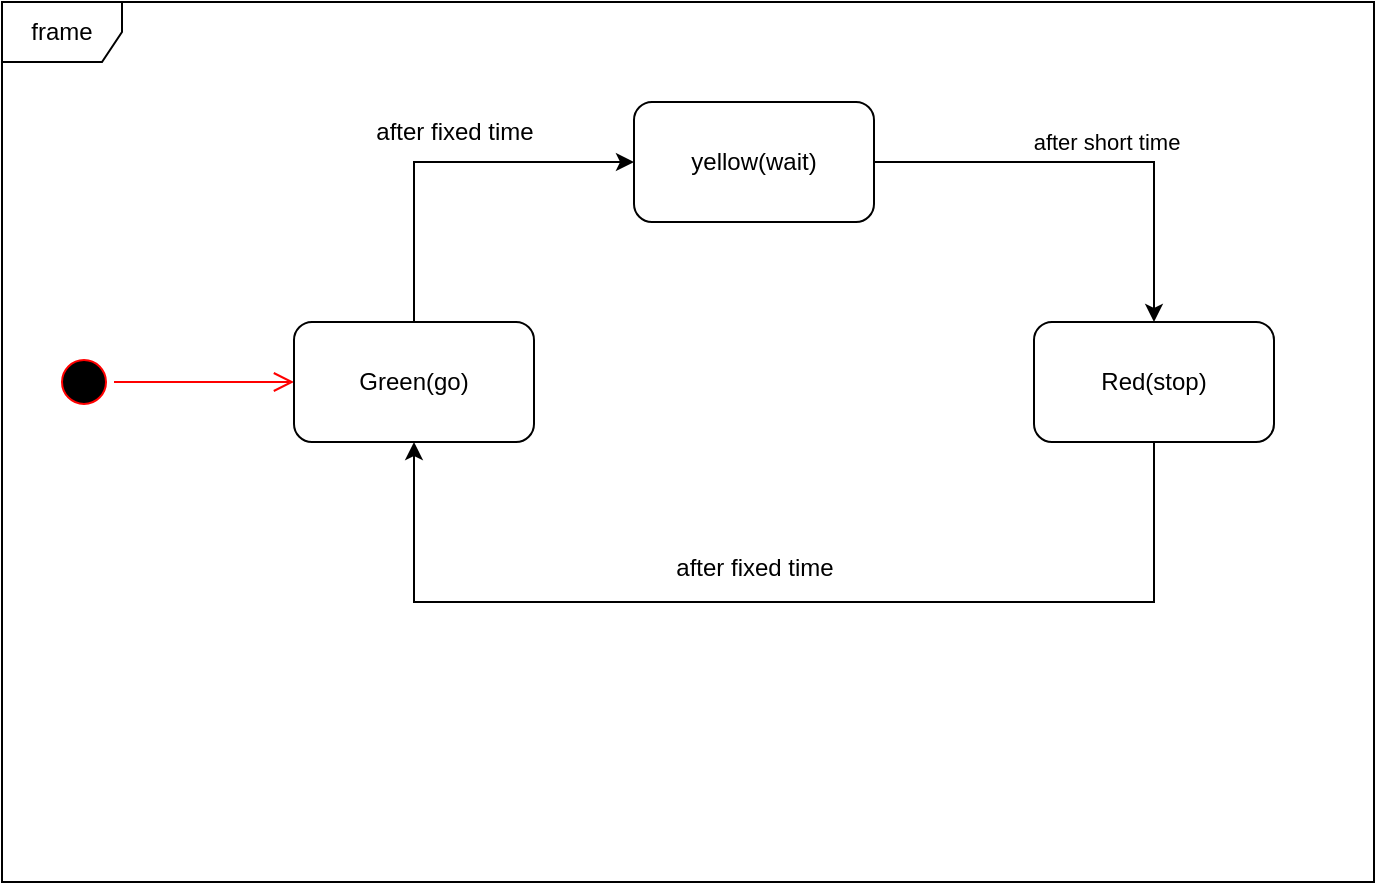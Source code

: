 <mxfile version="25.0.2">
  <diagram name="第 1 页" id="JzUMqz-kVR1O4EAyw5JA">
    <mxGraphModel dx="906" dy="682" grid="1" gridSize="10" guides="1" tooltips="1" connect="1" arrows="1" fold="1" page="1" pageScale="1" pageWidth="827" pageHeight="1169" math="0" shadow="0">
      <root>
        <mxCell id="0" />
        <mxCell id="1" parent="0" />
        <mxCell id="vJkOGQgTTchx4MkxZoRq-4" value="" style="ellipse;html=1;shape=startState;fillColor=#000000;strokeColor=#ff0000;" vertex="1" parent="1">
          <mxGeometry x="140" y="305" width="30" height="30" as="geometry" />
        </mxCell>
        <mxCell id="vJkOGQgTTchx4MkxZoRq-5" value="" style="edgeStyle=orthogonalEdgeStyle;html=1;verticalAlign=bottom;endArrow=open;endSize=8;strokeColor=#ff0000;rounded=0;entryX=0;entryY=0.5;entryDx=0;entryDy=0;" edge="1" source="vJkOGQgTTchx4MkxZoRq-4" parent="1" target="vJkOGQgTTchx4MkxZoRq-8">
          <mxGeometry relative="1" as="geometry">
            <mxPoint x="250" y="235" as="targetPoint" />
          </mxGeometry>
        </mxCell>
        <mxCell id="vJkOGQgTTchx4MkxZoRq-6" value="frame" style="shape=umlFrame;whiteSpace=wrap;html=1;pointerEvents=0;" vertex="1" parent="1">
          <mxGeometry x="114" y="130" width="686" height="440" as="geometry" />
        </mxCell>
        <mxCell id="vJkOGQgTTchx4MkxZoRq-11" style="edgeStyle=orthogonalEdgeStyle;rounded=0;orthogonalLoop=1;jettySize=auto;html=1;entryX=0;entryY=0.5;entryDx=0;entryDy=0;exitX=0.5;exitY=0;exitDx=0;exitDy=0;" edge="1" parent="1" source="vJkOGQgTTchx4MkxZoRq-8" target="vJkOGQgTTchx4MkxZoRq-9">
          <mxGeometry relative="1" as="geometry" />
        </mxCell>
        <mxCell id="vJkOGQgTTchx4MkxZoRq-8" value="Green(go)" style="rounded=1;whiteSpace=wrap;html=1;" vertex="1" parent="1">
          <mxGeometry x="260" y="290" width="120" height="60" as="geometry" />
        </mxCell>
        <mxCell id="vJkOGQgTTchx4MkxZoRq-12" style="edgeStyle=orthogonalEdgeStyle;rounded=0;orthogonalLoop=1;jettySize=auto;html=1;entryX=0.5;entryY=0;entryDx=0;entryDy=0;" edge="1" parent="1" source="vJkOGQgTTchx4MkxZoRq-9" target="vJkOGQgTTchx4MkxZoRq-10">
          <mxGeometry relative="1" as="geometry" />
        </mxCell>
        <mxCell id="vJkOGQgTTchx4MkxZoRq-15" value="after short time" style="edgeLabel;html=1;align=center;verticalAlign=middle;resizable=0;points=[];" vertex="1" connectable="0" parent="vJkOGQgTTchx4MkxZoRq-12">
          <mxGeometry x="0.054" y="-2" relative="1" as="geometry">
            <mxPoint y="-12" as="offset" />
          </mxGeometry>
        </mxCell>
        <mxCell id="vJkOGQgTTchx4MkxZoRq-9" value="yellow(wait)" style="rounded=1;whiteSpace=wrap;html=1;" vertex="1" parent="1">
          <mxGeometry x="430" y="180" width="120" height="60" as="geometry" />
        </mxCell>
        <mxCell id="vJkOGQgTTchx4MkxZoRq-13" style="edgeStyle=orthogonalEdgeStyle;rounded=0;orthogonalLoop=1;jettySize=auto;html=1;entryX=0.5;entryY=1;entryDx=0;entryDy=0;exitX=0.5;exitY=1;exitDx=0;exitDy=0;" edge="1" parent="1" source="vJkOGQgTTchx4MkxZoRq-10" target="vJkOGQgTTchx4MkxZoRq-8">
          <mxGeometry relative="1" as="geometry">
            <mxPoint x="690" y="380" as="sourcePoint" />
            <mxPoint x="320" y="380" as="targetPoint" />
            <Array as="points">
              <mxPoint x="690" y="430" />
              <mxPoint x="320" y="430" />
            </Array>
          </mxGeometry>
        </mxCell>
        <mxCell id="vJkOGQgTTchx4MkxZoRq-10" value="Red(stop)" style="rounded=1;whiteSpace=wrap;html=1;" vertex="1" parent="1">
          <mxGeometry x="630" y="290" width="120" height="60" as="geometry" />
        </mxCell>
        <mxCell id="vJkOGQgTTchx4MkxZoRq-16" value="after fixed time" style="text;html=1;align=center;verticalAlign=middle;resizable=0;points=[];autosize=1;strokeColor=none;fillColor=none;" vertex="1" parent="1">
          <mxGeometry x="440" y="398" width="100" height="30" as="geometry" />
        </mxCell>
        <mxCell id="vJkOGQgTTchx4MkxZoRq-17" value="after fixed time" style="text;html=1;align=center;verticalAlign=middle;resizable=0;points=[];autosize=1;strokeColor=none;fillColor=none;" vertex="1" parent="1">
          <mxGeometry x="290" y="180" width="100" height="30" as="geometry" />
        </mxCell>
      </root>
    </mxGraphModel>
  </diagram>
</mxfile>
